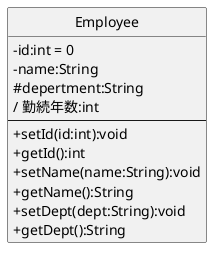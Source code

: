 @startuml
skinparam classAttributeIconSize 0
' class A <<stereotype>>{}
' class B {
' - 属性１:int
' - 属性２:String
' }
' class C {
' ---
' + 操作１():void
' + 操作２():String
' }
' class D {
' - 属性１:int
' - 属性２:String
' ---
' + 操作１():void
' + 操作２():String
' }

class Employee {
- id:int = 0
- name:String
# depertment:String
/ 勤続年数:int
---
+ setId(id:int):void
+ getId():int
+ setName(name:String):void
+ getName():String
+ setDept(dept:String):void
+ getDept():String
}
hide Employee circle
@enduml